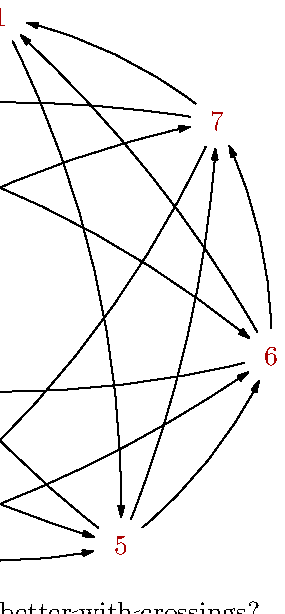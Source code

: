 \documentclass[border=5mm]{standalone}
\usepackage{luamplib}
\begin{document}
\mplibtextextlabel{enable}
\begin{mplibcode}
beginfig(1);

vardef connect(expr a, b, r, want_erase) = 
    save p; path p; p = a {b-a rotated r} .. b;
    if want_erase:
        draw p withpen pencircle scaled 4 withcolor background;
    fi
    drawarrow p
        cutbefore fullcircle scaled 20 shifted a
        cutafter  fullcircle scaled 20 shifted b;
enddef;

beginfig(1);
    % how many points?
    N = 7;
    % define the points, from the top, counter-clockwise
    for i=0 upto N-1:
        z[i] = up scaled 100 rotated (360/N*i);
    endfor
    interim ahangle := 30; % with slim arrow heads

    picture P[];
    P1 = image(
        for i=0 upto N-1:
            connect(z[i], z[(i+1) mod N], -30, false);
            connect(z[i], z[(i+2) mod N], -20, false);
            connect(z[i], z[(i+4) mod N],  30, false);
        endfor
        % label all the points...
        for i=0 upto N-1:
            label(decimal (i+1), z[i]) withcolor .67 red;
        endfor
    );
    P2 = image(
        for i=0 upto N-1:
            connect(z[i], z[(i+1) mod N], -30, true);
            connect(z[i], z[(i+2) mod N], -20, true);
            connect(z[i], z[(i+4) mod N],  30, true);
        endfor
        % label all the points...
        for i=0 upto N-1:
            label(decimal (i+1), z[i]) withcolor .67 red;
        endfor
    );

    label.top(P1, 16 up);
    label("Do you think it looks better with crossings?", origin);
    label.bot(P2, 10 down);
endfig;
\end{mplibcode}
\end{document}

